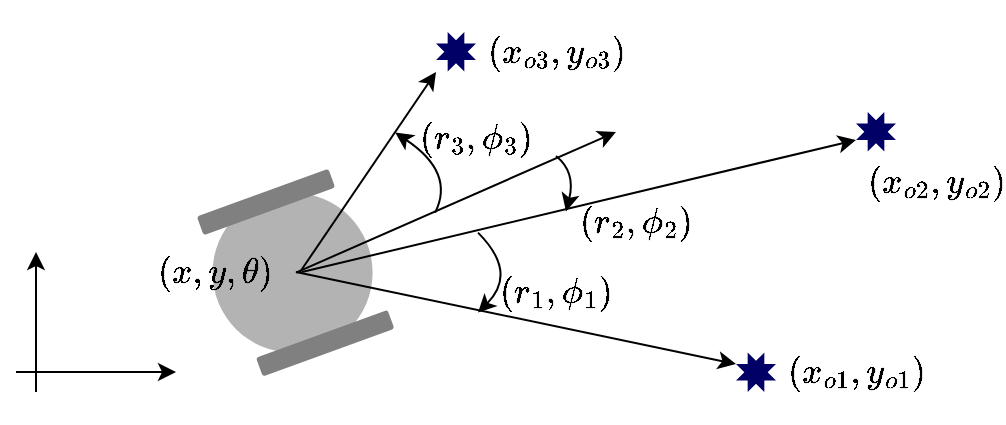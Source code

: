 <mxfile version="22.0.8" type="device">
  <diagram name="Page-1" id="uMHRG0SNOzyd4e62W4_H">
    <mxGraphModel dx="908" dy="513" grid="1" gridSize="10" guides="1" tooltips="1" connect="1" arrows="1" fold="1" page="1" pageScale="1" pageWidth="850" pageHeight="1100" math="1" shadow="0">
      <root>
        <mxCell id="0" />
        <mxCell id="1" parent="0" />
        <mxCell id="wMfLQ8qZk84TFIE4A7XV-3" value="" style="endArrow=classic;html=1;rounded=0;" edge="1" parent="1">
          <mxGeometry width="50" height="50" relative="1" as="geometry">
            <mxPoint x="70" y="410" as="sourcePoint" />
            <mxPoint x="150" y="410" as="targetPoint" />
          </mxGeometry>
        </mxCell>
        <mxCell id="wMfLQ8qZk84TFIE4A7XV-4" value="" style="endArrow=classic;html=1;rounded=0;" edge="1" parent="1">
          <mxGeometry width="50" height="50" relative="1" as="geometry">
            <mxPoint x="80" y="420" as="sourcePoint" />
            <mxPoint x="80" y="350" as="targetPoint" />
          </mxGeometry>
        </mxCell>
        <mxCell id="wMfLQ8qZk84TFIE4A7XV-5" value="" style="ellipse;whiteSpace=wrap;html=1;aspect=fixed;strokeColor=none;fillColor=#B3B3B3;" vertex="1" parent="1">
          <mxGeometry x="168.29" y="320.3" width="80" height="80" as="geometry" />
        </mxCell>
        <mxCell id="wMfLQ8qZk84TFIE4A7XV-6" value="" style="rounded=1;whiteSpace=wrap;html=1;rotation=340;fillColor=#808080;strokeColor=none;" vertex="1" parent="1">
          <mxGeometry x="160.0" y="320.0" width="70" height="10" as="geometry" />
        </mxCell>
        <mxCell id="wMfLQ8qZk84TFIE4A7XV-7" value="" style="rounded=1;whiteSpace=wrap;html=1;rotation=340;fillColor=#808080;strokeColor=none;" vertex="1" parent="1">
          <mxGeometry x="189.58" y="390.6" width="70" height="10" as="geometry" />
        </mxCell>
        <mxCell id="wMfLQ8qZk84TFIE4A7XV-12" value="" style="endArrow=classic;html=1;rounded=0;endFill=1;" edge="1" parent="1">
          <mxGeometry width="50" height="50" relative="1" as="geometry">
            <mxPoint x="210" y="360.3" as="sourcePoint" />
            <mxPoint x="370" y="290" as="targetPoint" />
          </mxGeometry>
        </mxCell>
        <mxCell id="wMfLQ8qZk84TFIE4A7XV-16" value="$$(x,y,\theta)$$" style="text;html=1;strokeColor=none;fillColor=none;align=center;verticalAlign=middle;whiteSpace=wrap;rounded=0;fontSize=15;" vertex="1" parent="1">
          <mxGeometry x="140" y="345.3" width="60" height="30" as="geometry" />
        </mxCell>
        <mxCell id="wMfLQ8qZk84TFIE4A7XV-18" value="" style="verticalLabelPosition=bottom;verticalAlign=top;html=1;shape=mxgraph.basic.8_point_star;strokeColor=none;fillColor=#000066;" vertex="1" parent="1">
          <mxGeometry x="430" y="400.3" width="20" height="19.7" as="geometry" />
        </mxCell>
        <mxCell id="wMfLQ8qZk84TFIE4A7XV-19" value="" style="verticalLabelPosition=bottom;verticalAlign=top;html=1;shape=mxgraph.basic.8_point_star;strokeColor=none;fillColor=#000066;" vertex="1" parent="1">
          <mxGeometry x="280" y="240" width="20" height="19.7" as="geometry" />
        </mxCell>
        <mxCell id="wMfLQ8qZk84TFIE4A7XV-20" value="" style="verticalLabelPosition=bottom;verticalAlign=top;html=1;shape=mxgraph.basic.8_point_star;strokeColor=none;fillColor=#000066;" vertex="1" parent="1">
          <mxGeometry x="490" y="280" width="20" height="19.7" as="geometry" />
        </mxCell>
        <mxCell id="wMfLQ8qZk84TFIE4A7XV-22" value="" style="endArrow=classic;html=1;rounded=0;entryX=0;entryY=0.29;entryDx=0;entryDy=0;entryPerimeter=0;" edge="1" parent="1" target="wMfLQ8qZk84TFIE4A7XV-18">
          <mxGeometry width="50" height="50" relative="1" as="geometry">
            <mxPoint x="210" y="360" as="sourcePoint" />
            <mxPoint x="420" y="410" as="targetPoint" />
          </mxGeometry>
        </mxCell>
        <mxCell id="wMfLQ8qZk84TFIE4A7XV-23" value="" style="endArrow=classic;html=1;rounded=0;entryX=0;entryY=0.71;entryDx=0;entryDy=0;entryPerimeter=0;" edge="1" parent="1" target="wMfLQ8qZk84TFIE4A7XV-20">
          <mxGeometry width="50" height="50" relative="1" as="geometry">
            <mxPoint x="213" y="360" as="sourcePoint" />
            <mxPoint x="450" y="370" as="targetPoint" />
          </mxGeometry>
        </mxCell>
        <mxCell id="wMfLQ8qZk84TFIE4A7XV-25" value="" style="endArrow=classic;html=1;rounded=0;" edge="1" parent="1">
          <mxGeometry width="50" height="50" relative="1" as="geometry">
            <mxPoint x="212" y="360" as="sourcePoint" />
            <mxPoint x="280" y="260" as="targetPoint" />
          </mxGeometry>
        </mxCell>
        <mxCell id="wMfLQ8qZk84TFIE4A7XV-26" value="$$(x_{o1}, y_{o1})$$" style="text;html=1;strokeColor=none;fillColor=none;align=center;verticalAlign=middle;whiteSpace=wrap;rounded=0;fontSize=15;" vertex="1" parent="1">
          <mxGeometry x="460" y="385.15" width="60" height="50" as="geometry" />
        </mxCell>
        <mxCell id="wMfLQ8qZk84TFIE4A7XV-27" value="$$(x_{o2}, y_{o2})$$" style="text;html=1;strokeColor=none;fillColor=none;align=center;verticalAlign=middle;whiteSpace=wrap;rounded=0;fontSize=15;" vertex="1" parent="1">
          <mxGeometry x="500" y="290.3" width="60" height="50" as="geometry" />
        </mxCell>
        <mxCell id="wMfLQ8qZk84TFIE4A7XV-28" value="$$(x_{o3}, y_{o3})$$" style="text;html=1;strokeColor=none;fillColor=none;align=center;verticalAlign=middle;whiteSpace=wrap;rounded=0;fontSize=15;" vertex="1" parent="1">
          <mxGeometry x="310" y="224.85" width="60" height="50" as="geometry" />
        </mxCell>
        <mxCell id="wMfLQ8qZk84TFIE4A7XV-29" value="$$(r_1,\phi_1)$$" style="text;html=1;strokeColor=none;fillColor=none;align=center;verticalAlign=middle;whiteSpace=wrap;rounded=0;fontSize=15;" vertex="1" parent="1">
          <mxGeometry x="310" y="355.15" width="60" height="30" as="geometry" />
        </mxCell>
        <mxCell id="wMfLQ8qZk84TFIE4A7XV-30" value="" style="curved=1;endArrow=classic;html=1;rounded=0;" edge="1" parent="1">
          <mxGeometry width="50" height="50" relative="1" as="geometry">
            <mxPoint x="301" y="340.3" as="sourcePoint" />
            <mxPoint x="301" y="380.3" as="targetPoint" />
            <Array as="points">
              <mxPoint x="321" y="360.3" />
            </Array>
          </mxGeometry>
        </mxCell>
        <mxCell id="wMfLQ8qZk84TFIE4A7XV-31" value="" style="curved=1;endArrow=classic;html=1;rounded=0;" edge="1" parent="1">
          <mxGeometry width="50" height="50" relative="1" as="geometry">
            <mxPoint x="340" y="302" as="sourcePoint" />
            <mxPoint x="345" y="329.7" as="targetPoint" />
            <Array as="points">
              <mxPoint x="350" y="310" />
            </Array>
          </mxGeometry>
        </mxCell>
        <mxCell id="wMfLQ8qZk84TFIE4A7XV-32" value="" style="curved=1;endArrow=classic;html=1;rounded=0;" edge="1" parent="1">
          <mxGeometry width="50" height="50" relative="1" as="geometry">
            <mxPoint x="279.58" y="330.3" as="sourcePoint" />
            <mxPoint x="259.58" y="290.3" as="targetPoint" />
            <Array as="points">
              <mxPoint x="289.58" y="310.3" />
            </Array>
          </mxGeometry>
        </mxCell>
        <mxCell id="wMfLQ8qZk84TFIE4A7XV-33" value="$$(r_2,\phi_2)$$" style="text;html=1;strokeColor=none;fillColor=none;align=center;verticalAlign=middle;whiteSpace=wrap;rounded=0;fontSize=15;" vertex="1" parent="1">
          <mxGeometry x="350" y="320.3" width="60" height="30" as="geometry" />
        </mxCell>
        <mxCell id="wMfLQ8qZk84TFIE4A7XV-34" value="$$(r_3,\phi_3)$$" style="text;html=1;strokeColor=none;fillColor=none;align=center;verticalAlign=middle;whiteSpace=wrap;rounded=0;fontSize=15;" vertex="1" parent="1">
          <mxGeometry x="270" y="278" width="60" height="30" as="geometry" />
        </mxCell>
      </root>
    </mxGraphModel>
  </diagram>
</mxfile>
